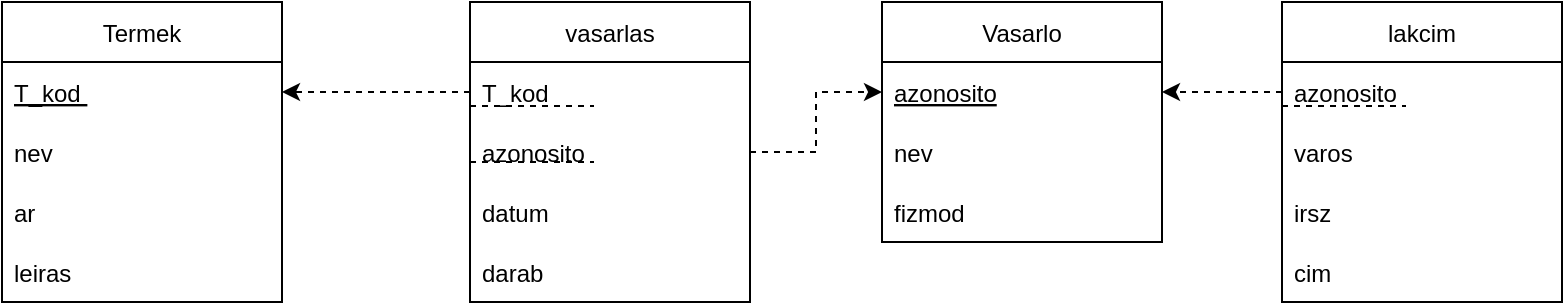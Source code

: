 <mxfile version="20.4.0" type="device"><diagram id="C5RBs43oDa-KdzZeNtuy" name="Page-1"><mxGraphModel dx="716" dy="403" grid="1" gridSize="10" guides="1" tooltips="1" connect="1" arrows="1" fold="1" page="1" pageScale="1" pageWidth="827" pageHeight="1169" math="0" shadow="0"><root><mxCell id="WIyWlLk6GJQsqaUBKTNV-0"/><mxCell id="WIyWlLk6GJQsqaUBKTNV-1" parent="WIyWlLk6GJQsqaUBKTNV-0"/><mxCell id="9oBq4-XxsU5jk5isDjwZ-0" value="Termek" style="swimlane;fontStyle=0;childLayout=stackLayout;horizontal=1;startSize=30;horizontalStack=0;resizeParent=1;resizeParentMax=0;resizeLast=0;collapsible=1;marginBottom=0;" vertex="1" parent="WIyWlLk6GJQsqaUBKTNV-1"><mxGeometry x="40" y="120" width="140" height="150" as="geometry"/></mxCell><mxCell id="9oBq4-XxsU5jk5isDjwZ-1" value="T_kod " style="text;strokeColor=none;fillColor=none;align=left;verticalAlign=middle;spacingLeft=4;spacingRight=4;overflow=hidden;points=[[0,0.5],[1,0.5]];portConstraint=eastwest;rotatable=0;fontStyle=4" vertex="1" parent="9oBq4-XxsU5jk5isDjwZ-0"><mxGeometry y="30" width="140" height="30" as="geometry"/></mxCell><mxCell id="9oBq4-XxsU5jk5isDjwZ-2" value="nev" style="text;strokeColor=none;fillColor=none;align=left;verticalAlign=middle;spacingLeft=4;spacingRight=4;overflow=hidden;points=[[0,0.5],[1,0.5]];portConstraint=eastwest;rotatable=0;" vertex="1" parent="9oBq4-XxsU5jk5isDjwZ-0"><mxGeometry y="60" width="140" height="30" as="geometry"/></mxCell><mxCell id="9oBq4-XxsU5jk5isDjwZ-3" value="ar" style="text;strokeColor=none;fillColor=none;align=left;verticalAlign=middle;spacingLeft=4;spacingRight=4;overflow=hidden;points=[[0,0.5],[1,0.5]];portConstraint=eastwest;rotatable=0;" vertex="1" parent="9oBq4-XxsU5jk5isDjwZ-0"><mxGeometry y="90" width="140" height="30" as="geometry"/></mxCell><mxCell id="9oBq4-XxsU5jk5isDjwZ-4" value="leiras" style="text;strokeColor=none;fillColor=none;align=left;verticalAlign=middle;spacingLeft=4;spacingRight=4;overflow=hidden;points=[[0,0.5],[1,0.5]];portConstraint=eastwest;rotatable=0;" vertex="1" parent="9oBq4-XxsU5jk5isDjwZ-0"><mxGeometry y="120" width="140" height="30" as="geometry"/></mxCell><mxCell id="9oBq4-XxsU5jk5isDjwZ-5" value="Vasarlo" style="swimlane;fontStyle=0;childLayout=stackLayout;horizontal=1;startSize=30;horizontalStack=0;resizeParent=1;resizeParentMax=0;resizeLast=0;collapsible=1;marginBottom=0;" vertex="1" parent="WIyWlLk6GJQsqaUBKTNV-1"><mxGeometry x="480" y="120" width="140" height="120" as="geometry"/></mxCell><mxCell id="9oBq4-XxsU5jk5isDjwZ-6" value="azonosito" style="text;strokeColor=none;fillColor=none;align=left;verticalAlign=middle;spacingLeft=4;spacingRight=4;overflow=hidden;points=[[0,0.5],[1,0.5]];portConstraint=eastwest;rotatable=0;fontStyle=4" vertex="1" parent="9oBq4-XxsU5jk5isDjwZ-5"><mxGeometry y="30" width="140" height="30" as="geometry"/></mxCell><mxCell id="9oBq4-XxsU5jk5isDjwZ-7" value="nev" style="text;strokeColor=none;fillColor=none;align=left;verticalAlign=middle;spacingLeft=4;spacingRight=4;overflow=hidden;points=[[0,0.5],[1,0.5]];portConstraint=eastwest;rotatable=0;" vertex="1" parent="9oBq4-XxsU5jk5isDjwZ-5"><mxGeometry y="60" width="140" height="30" as="geometry"/></mxCell><mxCell id="9oBq4-XxsU5jk5isDjwZ-8" value="fizmod" style="text;strokeColor=none;fillColor=none;align=left;verticalAlign=middle;spacingLeft=4;spacingRight=4;overflow=hidden;points=[[0,0.5],[1,0.5]];portConstraint=eastwest;rotatable=0;" vertex="1" parent="9oBq4-XxsU5jk5isDjwZ-5"><mxGeometry y="90" width="140" height="30" as="geometry"/></mxCell><mxCell id="9oBq4-XxsU5jk5isDjwZ-9" value="lakcim" style="swimlane;fontStyle=0;childLayout=stackLayout;horizontal=1;startSize=30;horizontalStack=0;resizeParent=1;resizeParentMax=0;resizeLast=0;collapsible=1;marginBottom=0;" vertex="1" parent="WIyWlLk6GJQsqaUBKTNV-1"><mxGeometry x="680" y="120" width="140" height="150" as="geometry"/></mxCell><mxCell id="9oBq4-XxsU5jk5isDjwZ-10" value="azonosito" style="text;strokeColor=none;fillColor=none;align=left;verticalAlign=middle;spacingLeft=4;spacingRight=4;overflow=hidden;points=[[0,0.5],[1,0.5]];portConstraint=eastwest;rotatable=0;" vertex="1" parent="9oBq4-XxsU5jk5isDjwZ-9"><mxGeometry y="30" width="140" height="30" as="geometry"/></mxCell><mxCell id="9oBq4-XxsU5jk5isDjwZ-13" value="" style="endArrow=none;dashed=1;html=1;rounded=0;" edge="1" parent="9oBq4-XxsU5jk5isDjwZ-9"><mxGeometry width="50" height="50" relative="1" as="geometry"><mxPoint y="52" as="sourcePoint"/><mxPoint x="62" y="52" as="targetPoint"/></mxGeometry></mxCell><mxCell id="9oBq4-XxsU5jk5isDjwZ-11" value="varos" style="text;strokeColor=none;fillColor=none;align=left;verticalAlign=middle;spacingLeft=4;spacingRight=4;overflow=hidden;points=[[0,0.5],[1,0.5]];portConstraint=eastwest;rotatable=0;" vertex="1" parent="9oBq4-XxsU5jk5isDjwZ-9"><mxGeometry y="60" width="140" height="30" as="geometry"/></mxCell><mxCell id="9oBq4-XxsU5jk5isDjwZ-12" value="irsz" style="text;strokeColor=none;fillColor=none;align=left;verticalAlign=middle;spacingLeft=4;spacingRight=4;overflow=hidden;points=[[0,0.5],[1,0.5]];portConstraint=eastwest;rotatable=0;" vertex="1" parent="9oBq4-XxsU5jk5isDjwZ-9"><mxGeometry y="90" width="140" height="30" as="geometry"/></mxCell><mxCell id="9oBq4-XxsU5jk5isDjwZ-14" value="cim" style="text;strokeColor=none;fillColor=none;align=left;verticalAlign=middle;spacingLeft=4;spacingRight=4;overflow=hidden;points=[[0,0.5],[1,0.5]];portConstraint=eastwest;rotatable=0;" vertex="1" parent="9oBq4-XxsU5jk5isDjwZ-9"><mxGeometry y="120" width="140" height="30" as="geometry"/></mxCell><mxCell id="9oBq4-XxsU5jk5isDjwZ-15" style="edgeStyle=orthogonalEdgeStyle;rounded=0;orthogonalLoop=1;jettySize=auto;html=1;exitX=0;exitY=0.5;exitDx=0;exitDy=0;entryX=1;entryY=0.5;entryDx=0;entryDy=0;dashed=1;" edge="1" parent="WIyWlLk6GJQsqaUBKTNV-1" source="9oBq4-XxsU5jk5isDjwZ-10" target="9oBq4-XxsU5jk5isDjwZ-6"><mxGeometry relative="1" as="geometry"/></mxCell><mxCell id="9oBq4-XxsU5jk5isDjwZ-16" value="vasarlas" style="swimlane;fontStyle=0;childLayout=stackLayout;horizontal=1;startSize=30;horizontalStack=0;resizeParent=1;resizeParentMax=0;resizeLast=0;collapsible=1;marginBottom=0;" vertex="1" parent="WIyWlLk6GJQsqaUBKTNV-1"><mxGeometry x="274" y="120" width="140" height="150" as="geometry"/></mxCell><mxCell id="9oBq4-XxsU5jk5isDjwZ-17" value="T_kod" style="text;strokeColor=none;fillColor=none;align=left;verticalAlign=middle;spacingLeft=4;spacingRight=4;overflow=hidden;points=[[0,0.5],[1,0.5]];portConstraint=eastwest;rotatable=0;" vertex="1" parent="9oBq4-XxsU5jk5isDjwZ-16"><mxGeometry y="30" width="140" height="30" as="geometry"/></mxCell><mxCell id="9oBq4-XxsU5jk5isDjwZ-22" value="" style="endArrow=none;dashed=1;html=1;rounded=0;" edge="1" parent="9oBq4-XxsU5jk5isDjwZ-16"><mxGeometry width="50" height="50" relative="1" as="geometry"><mxPoint y="52" as="sourcePoint"/><mxPoint x="62" y="52" as="targetPoint"/></mxGeometry></mxCell><mxCell id="9oBq4-XxsU5jk5isDjwZ-18" value="azonosito" style="text;strokeColor=none;fillColor=none;align=left;verticalAlign=middle;spacingLeft=4;spacingRight=4;overflow=hidden;points=[[0,0.5],[1,0.5]];portConstraint=eastwest;rotatable=0;" vertex="1" parent="9oBq4-XxsU5jk5isDjwZ-16"><mxGeometry y="60" width="140" height="30" as="geometry"/></mxCell><mxCell id="9oBq4-XxsU5jk5isDjwZ-21" value="" style="endArrow=none;dashed=1;html=1;rounded=0;" edge="1" parent="9oBq4-XxsU5jk5isDjwZ-16"><mxGeometry width="50" height="50" relative="1" as="geometry"><mxPoint y="80" as="sourcePoint"/><mxPoint x="62" y="80" as="targetPoint"/></mxGeometry></mxCell><mxCell id="9oBq4-XxsU5jk5isDjwZ-19" value="datum" style="text;strokeColor=none;fillColor=none;align=left;verticalAlign=middle;spacingLeft=4;spacingRight=4;overflow=hidden;points=[[0,0.5],[1,0.5]];portConstraint=eastwest;rotatable=0;" vertex="1" parent="9oBq4-XxsU5jk5isDjwZ-16"><mxGeometry y="90" width="140" height="30" as="geometry"/></mxCell><mxCell id="9oBq4-XxsU5jk5isDjwZ-20" value="darab" style="text;strokeColor=none;fillColor=none;align=left;verticalAlign=middle;spacingLeft=4;spacingRight=4;overflow=hidden;points=[[0,0.5],[1,0.5]];portConstraint=eastwest;rotatable=0;" vertex="1" parent="9oBq4-XxsU5jk5isDjwZ-16"><mxGeometry y="120" width="140" height="30" as="geometry"/></mxCell><mxCell id="9oBq4-XxsU5jk5isDjwZ-23" style="edgeStyle=orthogonalEdgeStyle;rounded=0;orthogonalLoop=1;jettySize=auto;html=1;exitX=1;exitY=0.5;exitDx=0;exitDy=0;entryX=0;entryY=0.5;entryDx=0;entryDy=0;dashed=1;" edge="1" parent="WIyWlLk6GJQsqaUBKTNV-1" source="9oBq4-XxsU5jk5isDjwZ-18" target="9oBq4-XxsU5jk5isDjwZ-6"><mxGeometry relative="1" as="geometry"/></mxCell><mxCell id="9oBq4-XxsU5jk5isDjwZ-24" style="edgeStyle=orthogonalEdgeStyle;rounded=0;orthogonalLoop=1;jettySize=auto;html=1;exitX=0;exitY=0.5;exitDx=0;exitDy=0;dashed=1;" edge="1" parent="WIyWlLk6GJQsqaUBKTNV-1" source="9oBq4-XxsU5jk5isDjwZ-17" target="9oBq4-XxsU5jk5isDjwZ-1"><mxGeometry relative="1" as="geometry"/></mxCell></root></mxGraphModel></diagram></mxfile>